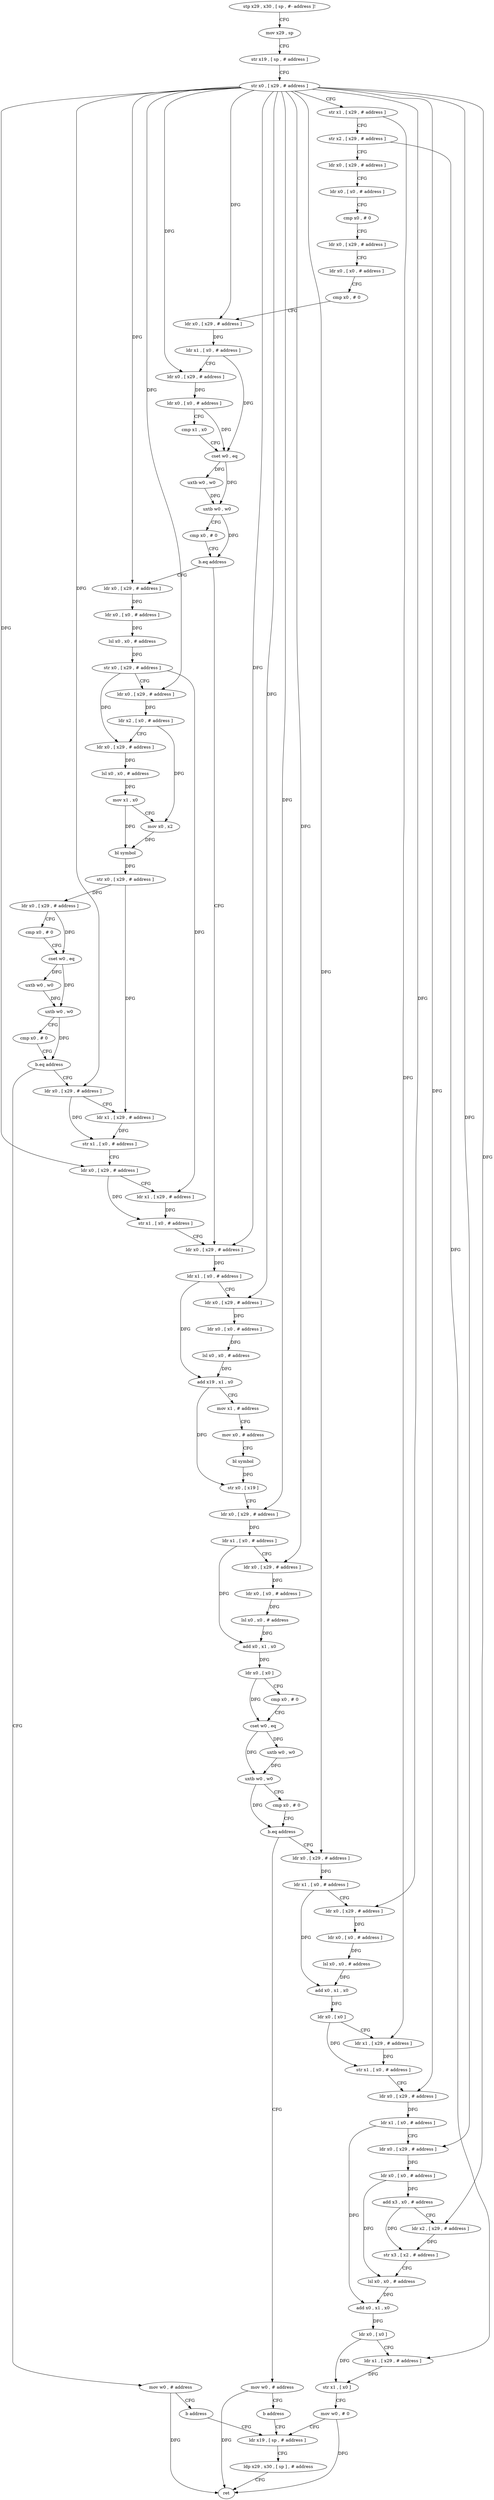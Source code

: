digraph "func" {
"4479080" [label = "stp x29 , x30 , [ sp , #- address ]!" ]
"4479084" [label = "mov x29 , sp" ]
"4479088" [label = "str x19 , [ sp , # address ]" ]
"4479092" [label = "str x0 , [ x29 , # address ]" ]
"4479096" [label = "str x1 , [ x29 , # address ]" ]
"4479100" [label = "str x2 , [ x29 , # address ]" ]
"4479104" [label = "ldr x0 , [ x29 , # address ]" ]
"4479108" [label = "ldr x0 , [ x0 , # address ]" ]
"4479112" [label = "cmp x0 , # 0" ]
"4479116" [label = "ldr x0 , [ x29 , # address ]" ]
"4479120" [label = "ldr x0 , [ x0 , # address ]" ]
"4479124" [label = "cmp x0 , # 0" ]
"4479128" [label = "ldr x0 , [ x29 , # address ]" ]
"4479132" [label = "ldr x1 , [ x0 , # address ]" ]
"4479136" [label = "ldr x0 , [ x29 , # address ]" ]
"4479140" [label = "ldr x0 , [ x0 , # address ]" ]
"4479144" [label = "cmp x1 , x0" ]
"4479148" [label = "cset w0 , eq" ]
"4479152" [label = "uxtb w0 , w0" ]
"4479156" [label = "uxtb w0 , w0" ]
"4479160" [label = "cmp x0 , # 0" ]
"4479164" [label = "b.eq address" ]
"4479276" [label = "ldr x0 , [ x29 , # address ]" ]
"4479168" [label = "ldr x0 , [ x29 , # address ]" ]
"4479280" [label = "ldr x1 , [ x0 , # address ]" ]
"4479284" [label = "ldr x0 , [ x29 , # address ]" ]
"4479288" [label = "ldr x0 , [ x0 , # address ]" ]
"4479292" [label = "lsl x0 , x0 , # address" ]
"4479296" [label = "add x19 , x1 , x0" ]
"4479300" [label = "mov x1 , # address" ]
"4479304" [label = "mov x0 , # address" ]
"4479308" [label = "bl symbol" ]
"4479312" [label = "str x0 , [ x19 ]" ]
"4479316" [label = "ldr x0 , [ x29 , # address ]" ]
"4479320" [label = "ldr x1 , [ x0 , # address ]" ]
"4479324" [label = "ldr x0 , [ x29 , # address ]" ]
"4479328" [label = "ldr x0 , [ x0 , # address ]" ]
"4479332" [label = "lsl x0 , x0 , # address" ]
"4479336" [label = "add x0 , x1 , x0" ]
"4479340" [label = "ldr x0 , [ x0 ]" ]
"4479344" [label = "cmp x0 , # 0" ]
"4479348" [label = "cset w0 , eq" ]
"4479352" [label = "uxtb w0 , w0" ]
"4479356" [label = "uxtb w0 , w0" ]
"4479360" [label = "cmp x0 , # 0" ]
"4479364" [label = "b.eq address" ]
"4479376" [label = "ldr x0 , [ x29 , # address ]" ]
"4479368" [label = "mov w0 , # address" ]
"4479172" [label = "ldr x0 , [ x0 , # address ]" ]
"4479176" [label = "lsl x0 , x0 , # address" ]
"4479180" [label = "str x0 , [ x29 , # address ]" ]
"4479184" [label = "ldr x0 , [ x29 , # address ]" ]
"4479188" [label = "ldr x2 , [ x0 , # address ]" ]
"4479192" [label = "ldr x0 , [ x29 , # address ]" ]
"4479196" [label = "lsl x0 , x0 , # address" ]
"4479200" [label = "mov x1 , x0" ]
"4479204" [label = "mov x0 , x2" ]
"4479208" [label = "bl symbol" ]
"4479212" [label = "str x0 , [ x29 , # address ]" ]
"4479216" [label = "ldr x0 , [ x29 , # address ]" ]
"4479220" [label = "cmp x0 , # 0" ]
"4479224" [label = "cset w0 , eq" ]
"4479228" [label = "uxtb w0 , w0" ]
"4479232" [label = "uxtb w0 , w0" ]
"4479236" [label = "cmp x0 , # 0" ]
"4479240" [label = "b.eq address" ]
"4479252" [label = "ldr x0 , [ x29 , # address ]" ]
"4479244" [label = "mov w0 , # address" ]
"4479380" [label = "ldr x1 , [ x0 , # address ]" ]
"4479384" [label = "ldr x0 , [ x29 , # address ]" ]
"4479388" [label = "ldr x0 , [ x0 , # address ]" ]
"4479392" [label = "lsl x0 , x0 , # address" ]
"4479396" [label = "add x0 , x1 , x0" ]
"4479400" [label = "ldr x0 , [ x0 ]" ]
"4479404" [label = "ldr x1 , [ x29 , # address ]" ]
"4479408" [label = "str x1 , [ x0 , # address ]" ]
"4479412" [label = "ldr x0 , [ x29 , # address ]" ]
"4479416" [label = "ldr x1 , [ x0 , # address ]" ]
"4479420" [label = "ldr x0 , [ x29 , # address ]" ]
"4479424" [label = "ldr x0 , [ x0 , # address ]" ]
"4479428" [label = "add x3 , x0 , # address" ]
"4479432" [label = "ldr x2 , [ x29 , # address ]" ]
"4479436" [label = "str x3 , [ x2 , # address ]" ]
"4479440" [label = "lsl x0 , x0 , # address" ]
"4479444" [label = "add x0 , x1 , x0" ]
"4479448" [label = "ldr x0 , [ x0 ]" ]
"4479452" [label = "ldr x1 , [ x29 , # address ]" ]
"4479456" [label = "str x1 , [ x0 ]" ]
"4479460" [label = "mov w0 , # 0" ]
"4479464" [label = "ldr x19 , [ sp , # address ]" ]
"4479372" [label = "b address" ]
"4479256" [label = "ldr x1 , [ x29 , # address ]" ]
"4479260" [label = "str x1 , [ x0 , # address ]" ]
"4479264" [label = "ldr x0 , [ x29 , # address ]" ]
"4479268" [label = "ldr x1 , [ x29 , # address ]" ]
"4479272" [label = "str x1 , [ x0 , # address ]" ]
"4479248" [label = "b address" ]
"4479468" [label = "ldp x29 , x30 , [ sp ] , # address" ]
"4479472" [label = "ret" ]
"4479080" -> "4479084" [ label = "CFG" ]
"4479084" -> "4479088" [ label = "CFG" ]
"4479088" -> "4479092" [ label = "CFG" ]
"4479092" -> "4479096" [ label = "CFG" ]
"4479092" -> "4479128" [ label = "DFG" ]
"4479092" -> "4479136" [ label = "DFG" ]
"4479092" -> "4479276" [ label = "DFG" ]
"4479092" -> "4479284" [ label = "DFG" ]
"4479092" -> "4479316" [ label = "DFG" ]
"4479092" -> "4479324" [ label = "DFG" ]
"4479092" -> "4479168" [ label = "DFG" ]
"4479092" -> "4479184" [ label = "DFG" ]
"4479092" -> "4479376" [ label = "DFG" ]
"4479092" -> "4479384" [ label = "DFG" ]
"4479092" -> "4479412" [ label = "DFG" ]
"4479092" -> "4479420" [ label = "DFG" ]
"4479092" -> "4479432" [ label = "DFG" ]
"4479092" -> "4479252" [ label = "DFG" ]
"4479092" -> "4479264" [ label = "DFG" ]
"4479096" -> "4479100" [ label = "CFG" ]
"4479096" -> "4479404" [ label = "DFG" ]
"4479100" -> "4479104" [ label = "CFG" ]
"4479100" -> "4479452" [ label = "DFG" ]
"4479104" -> "4479108" [ label = "CFG" ]
"4479108" -> "4479112" [ label = "CFG" ]
"4479112" -> "4479116" [ label = "CFG" ]
"4479116" -> "4479120" [ label = "CFG" ]
"4479120" -> "4479124" [ label = "CFG" ]
"4479124" -> "4479128" [ label = "CFG" ]
"4479128" -> "4479132" [ label = "DFG" ]
"4479132" -> "4479136" [ label = "CFG" ]
"4479132" -> "4479148" [ label = "DFG" ]
"4479136" -> "4479140" [ label = "DFG" ]
"4479140" -> "4479144" [ label = "CFG" ]
"4479140" -> "4479148" [ label = "DFG" ]
"4479144" -> "4479148" [ label = "CFG" ]
"4479148" -> "4479152" [ label = "DFG" ]
"4479148" -> "4479156" [ label = "DFG" ]
"4479152" -> "4479156" [ label = "DFG" ]
"4479156" -> "4479160" [ label = "CFG" ]
"4479156" -> "4479164" [ label = "DFG" ]
"4479160" -> "4479164" [ label = "CFG" ]
"4479164" -> "4479276" [ label = "CFG" ]
"4479164" -> "4479168" [ label = "CFG" ]
"4479276" -> "4479280" [ label = "DFG" ]
"4479168" -> "4479172" [ label = "DFG" ]
"4479280" -> "4479284" [ label = "CFG" ]
"4479280" -> "4479296" [ label = "DFG" ]
"4479284" -> "4479288" [ label = "DFG" ]
"4479288" -> "4479292" [ label = "DFG" ]
"4479292" -> "4479296" [ label = "DFG" ]
"4479296" -> "4479300" [ label = "CFG" ]
"4479296" -> "4479312" [ label = "DFG" ]
"4479300" -> "4479304" [ label = "CFG" ]
"4479304" -> "4479308" [ label = "CFG" ]
"4479308" -> "4479312" [ label = "DFG" ]
"4479312" -> "4479316" [ label = "CFG" ]
"4479316" -> "4479320" [ label = "DFG" ]
"4479320" -> "4479324" [ label = "CFG" ]
"4479320" -> "4479336" [ label = "DFG" ]
"4479324" -> "4479328" [ label = "DFG" ]
"4479328" -> "4479332" [ label = "DFG" ]
"4479332" -> "4479336" [ label = "DFG" ]
"4479336" -> "4479340" [ label = "DFG" ]
"4479340" -> "4479344" [ label = "CFG" ]
"4479340" -> "4479348" [ label = "DFG" ]
"4479344" -> "4479348" [ label = "CFG" ]
"4479348" -> "4479352" [ label = "DFG" ]
"4479348" -> "4479356" [ label = "DFG" ]
"4479352" -> "4479356" [ label = "DFG" ]
"4479356" -> "4479360" [ label = "CFG" ]
"4479356" -> "4479364" [ label = "DFG" ]
"4479360" -> "4479364" [ label = "CFG" ]
"4479364" -> "4479376" [ label = "CFG" ]
"4479364" -> "4479368" [ label = "CFG" ]
"4479376" -> "4479380" [ label = "DFG" ]
"4479368" -> "4479372" [ label = "CFG" ]
"4479368" -> "4479472" [ label = "DFG" ]
"4479172" -> "4479176" [ label = "DFG" ]
"4479176" -> "4479180" [ label = "DFG" ]
"4479180" -> "4479184" [ label = "CFG" ]
"4479180" -> "4479192" [ label = "DFG" ]
"4479180" -> "4479268" [ label = "DFG" ]
"4479184" -> "4479188" [ label = "DFG" ]
"4479188" -> "4479192" [ label = "CFG" ]
"4479188" -> "4479204" [ label = "DFG" ]
"4479192" -> "4479196" [ label = "DFG" ]
"4479196" -> "4479200" [ label = "DFG" ]
"4479200" -> "4479204" [ label = "CFG" ]
"4479200" -> "4479208" [ label = "DFG" ]
"4479204" -> "4479208" [ label = "DFG" ]
"4479208" -> "4479212" [ label = "DFG" ]
"4479212" -> "4479216" [ label = "DFG" ]
"4479212" -> "4479256" [ label = "DFG" ]
"4479216" -> "4479220" [ label = "CFG" ]
"4479216" -> "4479224" [ label = "DFG" ]
"4479220" -> "4479224" [ label = "CFG" ]
"4479224" -> "4479228" [ label = "DFG" ]
"4479224" -> "4479232" [ label = "DFG" ]
"4479228" -> "4479232" [ label = "DFG" ]
"4479232" -> "4479236" [ label = "CFG" ]
"4479232" -> "4479240" [ label = "DFG" ]
"4479236" -> "4479240" [ label = "CFG" ]
"4479240" -> "4479252" [ label = "CFG" ]
"4479240" -> "4479244" [ label = "CFG" ]
"4479252" -> "4479256" [ label = "CFG" ]
"4479252" -> "4479260" [ label = "DFG" ]
"4479244" -> "4479248" [ label = "CFG" ]
"4479244" -> "4479472" [ label = "DFG" ]
"4479380" -> "4479384" [ label = "CFG" ]
"4479380" -> "4479396" [ label = "DFG" ]
"4479384" -> "4479388" [ label = "DFG" ]
"4479388" -> "4479392" [ label = "DFG" ]
"4479392" -> "4479396" [ label = "DFG" ]
"4479396" -> "4479400" [ label = "DFG" ]
"4479400" -> "4479404" [ label = "CFG" ]
"4479400" -> "4479408" [ label = "DFG" ]
"4479404" -> "4479408" [ label = "DFG" ]
"4479408" -> "4479412" [ label = "CFG" ]
"4479412" -> "4479416" [ label = "DFG" ]
"4479416" -> "4479420" [ label = "CFG" ]
"4479416" -> "4479444" [ label = "DFG" ]
"4479420" -> "4479424" [ label = "DFG" ]
"4479424" -> "4479428" [ label = "DFG" ]
"4479424" -> "4479440" [ label = "DFG" ]
"4479428" -> "4479432" [ label = "CFG" ]
"4479428" -> "4479436" [ label = "DFG" ]
"4479432" -> "4479436" [ label = "DFG" ]
"4479436" -> "4479440" [ label = "CFG" ]
"4479440" -> "4479444" [ label = "DFG" ]
"4479444" -> "4479448" [ label = "DFG" ]
"4479448" -> "4479452" [ label = "CFG" ]
"4479448" -> "4479456" [ label = "DFG" ]
"4479452" -> "4479456" [ label = "DFG" ]
"4479456" -> "4479460" [ label = "CFG" ]
"4479460" -> "4479464" [ label = "CFG" ]
"4479460" -> "4479472" [ label = "DFG" ]
"4479464" -> "4479468" [ label = "CFG" ]
"4479372" -> "4479464" [ label = "CFG" ]
"4479256" -> "4479260" [ label = "DFG" ]
"4479260" -> "4479264" [ label = "CFG" ]
"4479264" -> "4479268" [ label = "CFG" ]
"4479264" -> "4479272" [ label = "DFG" ]
"4479268" -> "4479272" [ label = "DFG" ]
"4479272" -> "4479276" [ label = "CFG" ]
"4479248" -> "4479464" [ label = "CFG" ]
"4479468" -> "4479472" [ label = "CFG" ]
}
